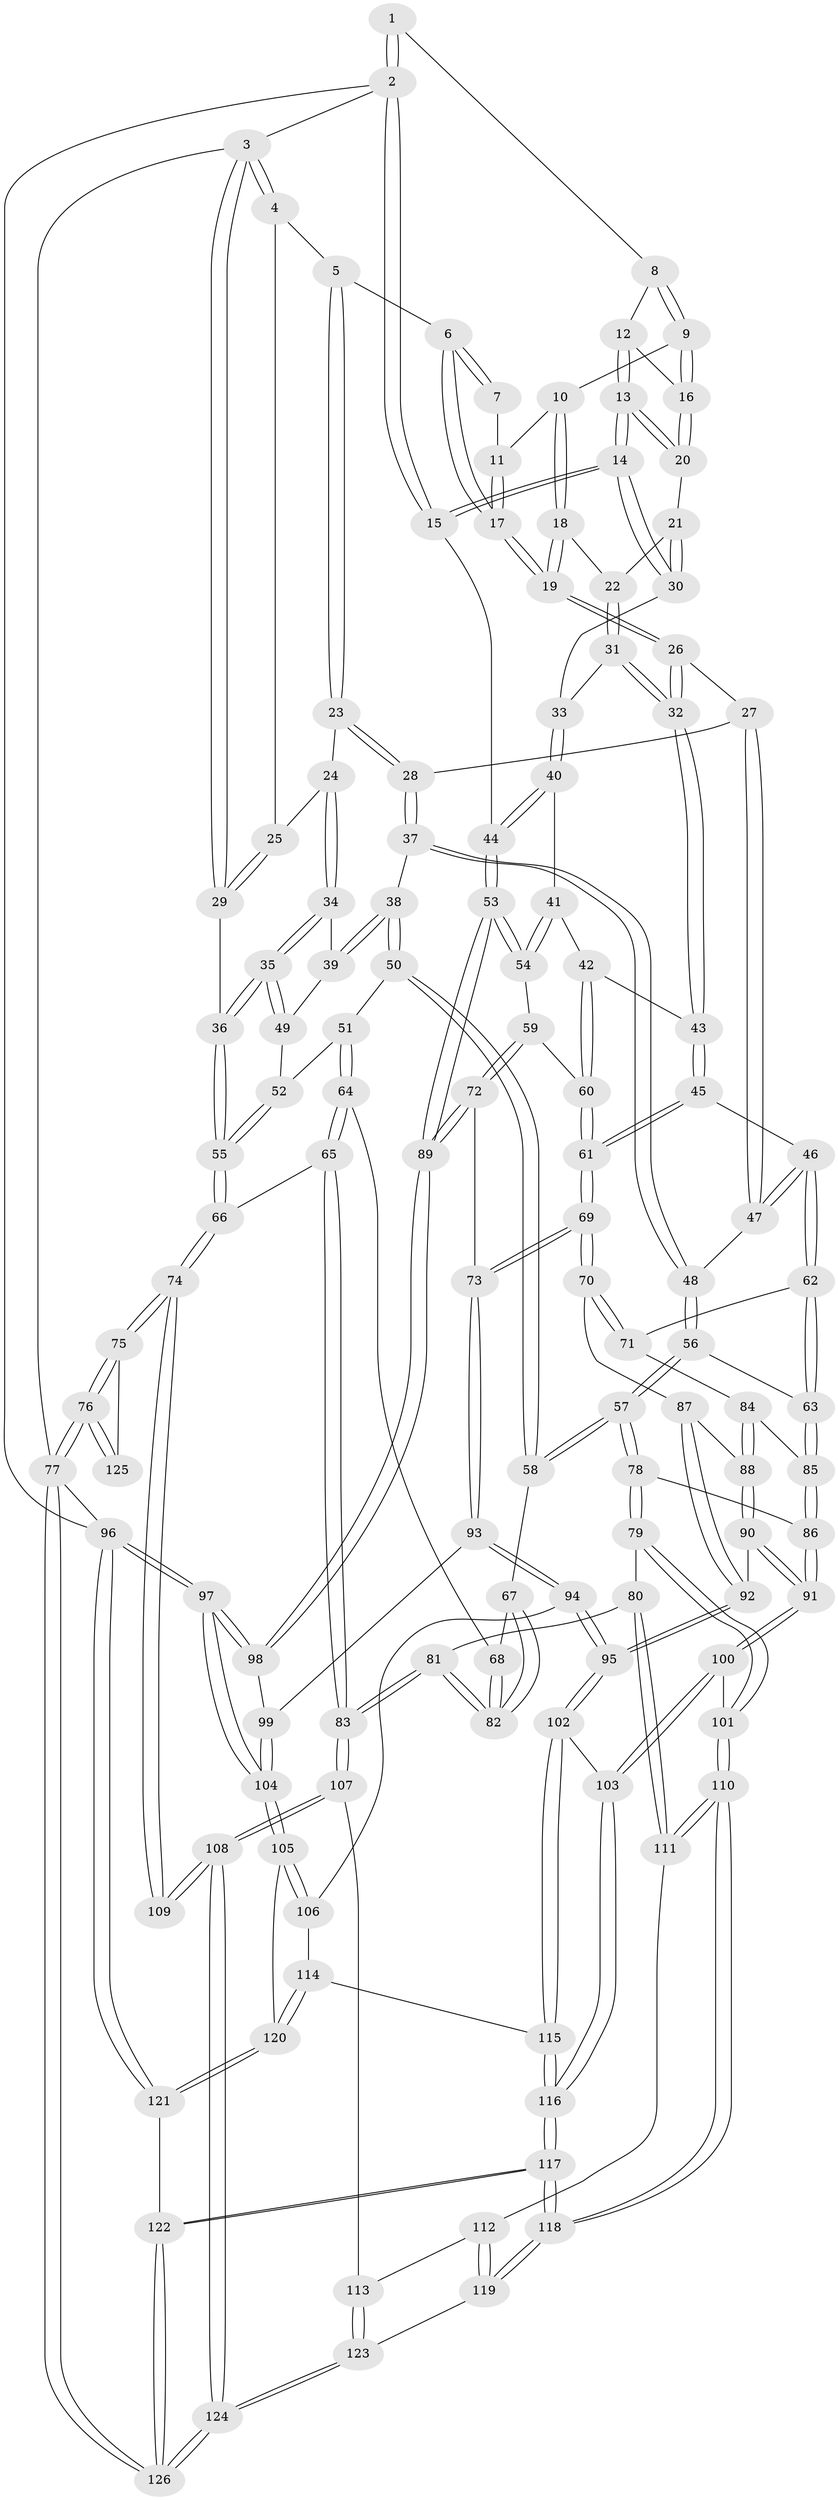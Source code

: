 // coarse degree distribution, {4: 0.4691358024691358, 6: 0.09876543209876543, 5: 0.32098765432098764, 3: 0.09876543209876543, 2: 0.012345679012345678}
// Generated by graph-tools (version 1.1) at 2025/52/02/27/25 19:52:40]
// undirected, 126 vertices, 312 edges
graph export_dot {
graph [start="1"]
  node [color=gray90,style=filled];
  1 [pos="+0.8802092053100415+0"];
  2 [pos="+1+0"];
  3 [pos="+0+0"];
  4 [pos="+0.16761944770966838+0"];
  5 [pos="+0.4414915438102383+0"];
  6 [pos="+0.45474024578529243+0"];
  7 [pos="+0.8503262845158357+0"];
  8 [pos="+0.9572874983950332+0.06065694150267885"];
  9 [pos="+0.9113039913370286+0.10507163900757743"];
  10 [pos="+0.8447860121936266+0.03484729978274332"];
  11 [pos="+0.8306861028426045+0"];
  12 [pos="+0.959529319189176+0.06955850429534752"];
  13 [pos="+1+0.1922046900944998"];
  14 [pos="+1+0.20519320046570028"];
  15 [pos="+1+0.22276884523614837"];
  16 [pos="+0.9332528463269845+0.12958399171482202"];
  17 [pos="+0.6824140437164622+0.15005322640765265"];
  18 [pos="+0.832761756733442+0.10767483512315514"];
  19 [pos="+0.6834156362128948+0.1676503503937244"];
  20 [pos="+0.940244637067141+0.15928144869927513"];
  21 [pos="+0.8891053473859664+0.18478166212466565"];
  22 [pos="+0.8591557750833332+0.1876688971585818"];
  23 [pos="+0.4007290071038292+0.018045960159574853"];
  24 [pos="+0.20682251262365992+0.15073640938938407"];
  25 [pos="+0.15060582475778841+0.12136685707698938"];
  26 [pos="+0.6794289683953235+0.18687535223189486"];
  27 [pos="+0.5078821151113051+0.21158190774130156"];
  28 [pos="+0.46923387045820397+0.20123943127026203"];
  29 [pos="+0+0.05686745841062668"];
  30 [pos="+0.9485507663230922+0.2691205724639838"];
  31 [pos="+0.8298068363620413+0.2233758986268565"];
  32 [pos="+0.7488162601176089+0.2827701483791396"];
  33 [pos="+0.9325435486773708+0.2858893705675466"];
  34 [pos="+0.20654396961049556+0.23104496258335946"];
  35 [pos="+0+0.2888660548328688"];
  36 [pos="+0+0.2924120538391119"];
  37 [pos="+0.3975633085154898+0.31885558659259033"];
  38 [pos="+0.3331035379216534+0.3315016424358073"];
  39 [pos="+0.2108569750468929+0.24202853139232214"];
  40 [pos="+0.9213614108511318+0.31639587676805403"];
  41 [pos="+0.8951100226740205+0.346824935114436"];
  42 [pos="+0.8534367494592898+0.3649895910880164"];
  43 [pos="+0.7497706417068112+0.3329924289247019"];
  44 [pos="+1+0.4126992077923494"];
  45 [pos="+0.7050627458588602+0.39066538189385086"];
  46 [pos="+0.6611835530726006+0.4148387346959618"];
  47 [pos="+0.6230281354372967+0.39510555980794554"];
  48 [pos="+0.4483726033355243+0.3939661115053307"];
  49 [pos="+0.1554952504154665+0.337697142415202"];
  50 [pos="+0.27316738020363396+0.43141671317482455"];
  51 [pos="+0.2222947748414139+0.4439604635036703"];
  52 [pos="+0.15595143669859646+0.36478603316139424"];
  53 [pos="+1+0.46549340209915235"];
  54 [pos="+1+0.45951278616516095"];
  55 [pos="+0+0.5447575046134888"];
  56 [pos="+0.4451575356949388+0.5192982600617008"];
  57 [pos="+0.4046619457588446+0.5470240103326092"];
  58 [pos="+0.3385648345421977+0.5231813510493526"];
  59 [pos="+0.9703824966679464+0.4753840643863138"];
  60 [pos="+0.8945610625693481+0.44807682567521223"];
  61 [pos="+0.822405885053769+0.5296658502583511"];
  62 [pos="+0.6552397829355697+0.4323525662736571"];
  63 [pos="+0.5604110296912806+0.5485958799433842"];
  64 [pos="+0.14720115275954557+0.5314434431912543"];
  65 [pos="+0+0.5825426783406713"];
  66 [pos="+0+0.5560506166513736"];
  67 [pos="+0.2782647705098666+0.5670114098056107"];
  68 [pos="+0.1879895124276279+0.5534107270831294"];
  69 [pos="+0.8294465430293874+0.6106966395951299"];
  70 [pos="+0.7459243616300463+0.6018432481309762"];
  71 [pos="+0.7219558295204204+0.5835967466467094"];
  72 [pos="+0.8790871969648424+0.5933051284288487"];
  73 [pos="+0.8315827261262074+0.6128690391776188"];
  74 [pos="+0+0.768776315396871"];
  75 [pos="+0+1"];
  76 [pos="+0+1"];
  77 [pos="+0+1"];
  78 [pos="+0.397397508920058+0.6152427208713394"];
  79 [pos="+0.3502916845275873+0.6937264155189832"];
  80 [pos="+0.29083123024402313+0.729733913024836"];
  81 [pos="+0.2853353251535027+0.7293678330746227"];
  82 [pos="+0.28000868577871474+0.7075604770604254"];
  83 [pos="+0.18814485840825496+0.7674869933352443"];
  84 [pos="+0.622006112460969+0.5987251811738149"];
  85 [pos="+0.5680434054334174+0.5725837744601567"];
  86 [pos="+0.5379530362221855+0.6868801148804949"];
  87 [pos="+0.7036969806623525+0.6463127703621323"];
  88 [pos="+0.6449899564957324+0.6376992499330323"];
  89 [pos="+1+0.6117202711293088"];
  90 [pos="+0.632657113877166+0.7251883366322689"];
  91 [pos="+0.5480274794914912+0.7428203299932356"];
  92 [pos="+0.6816495331523745+0.7317755879999627"];
  93 [pos="+0.848288120127458+0.7081640792497244"];
  94 [pos="+0.7843107149641259+0.7576586921138175"];
  95 [pos="+0.7446688805505218+0.7747342009683753"];
  96 [pos="+1+1"];
  97 [pos="+1+1"];
  98 [pos="+1+0.6380216986487313"];
  99 [pos="+0.8815584237202505+0.7255003758160523"];
  100 [pos="+0.5397869475044459+0.7572106145057727"];
  101 [pos="+0.5223721823433395+0.7639306634847939"];
  102 [pos="+0.719859985364779+0.8439310398692985"];
  103 [pos="+0.5547026497567183+0.7820939743375314"];
  104 [pos="+0.969777347878733+0.9303998550996772"];
  105 [pos="+0.9397368588327604+0.9259057919571673"];
  106 [pos="+0.8292627543631723+0.8460700393313668"];
  107 [pos="+0.17013953330737788+0.832574565115297"];
  108 [pos="+0.12979006426781928+0.8805176332442088"];
  109 [pos="+0.11854901783759046+0.8809196561401867"];
  110 [pos="+0.43738207864245976+0.8559595208306424"];
  111 [pos="+0.3750429453234521+0.8435173529480721"];
  112 [pos="+0.36381863973899786+0.8592172934803485"];
  113 [pos="+0.27772252896517063+0.915222903150272"];
  114 [pos="+0.770498132633971+0.9016144860795096"];
  115 [pos="+0.7185326892309498+0.8550127003234093"];
  116 [pos="+0.6113364447110259+0.9447726925395462"];
  117 [pos="+0.5580315139735031+1"];
  118 [pos="+0.4975607539512136+1"];
  119 [pos="+0.3575846409633868+0.9481628109878136"];
  120 [pos="+0.7926590982048288+0.9307770379252347"];
  121 [pos="+0.651750368705551+1"];
  122 [pos="+0.5690657893417436+1"];
  123 [pos="+0.29111928481086985+0.9757387483491107"];
  124 [pos="+0.19707068959367563+1"];
  125 [pos="+0.10704556119180632+0.8894807766724158"];
  126 [pos="+0.19541003605436774+1"];
  1 -- 2;
  1 -- 2;
  1 -- 8;
  2 -- 3;
  2 -- 15;
  2 -- 15;
  2 -- 96;
  3 -- 4;
  3 -- 4;
  3 -- 29;
  3 -- 29;
  3 -- 77;
  4 -- 5;
  4 -- 25;
  5 -- 6;
  5 -- 23;
  5 -- 23;
  6 -- 7;
  6 -- 7;
  6 -- 17;
  6 -- 17;
  7 -- 11;
  8 -- 9;
  8 -- 9;
  8 -- 12;
  9 -- 10;
  9 -- 16;
  9 -- 16;
  10 -- 11;
  10 -- 18;
  10 -- 18;
  11 -- 17;
  11 -- 17;
  12 -- 13;
  12 -- 13;
  12 -- 16;
  13 -- 14;
  13 -- 14;
  13 -- 20;
  13 -- 20;
  14 -- 15;
  14 -- 15;
  14 -- 30;
  14 -- 30;
  15 -- 44;
  16 -- 20;
  16 -- 20;
  17 -- 19;
  17 -- 19;
  18 -- 19;
  18 -- 19;
  18 -- 22;
  19 -- 26;
  19 -- 26;
  20 -- 21;
  21 -- 22;
  21 -- 30;
  21 -- 30;
  22 -- 31;
  22 -- 31;
  23 -- 24;
  23 -- 28;
  23 -- 28;
  24 -- 25;
  24 -- 34;
  24 -- 34;
  25 -- 29;
  25 -- 29;
  26 -- 27;
  26 -- 32;
  26 -- 32;
  27 -- 28;
  27 -- 47;
  27 -- 47;
  28 -- 37;
  28 -- 37;
  29 -- 36;
  30 -- 33;
  31 -- 32;
  31 -- 32;
  31 -- 33;
  32 -- 43;
  32 -- 43;
  33 -- 40;
  33 -- 40;
  34 -- 35;
  34 -- 35;
  34 -- 39;
  35 -- 36;
  35 -- 36;
  35 -- 49;
  35 -- 49;
  36 -- 55;
  36 -- 55;
  37 -- 38;
  37 -- 48;
  37 -- 48;
  38 -- 39;
  38 -- 39;
  38 -- 50;
  38 -- 50;
  39 -- 49;
  40 -- 41;
  40 -- 44;
  40 -- 44;
  41 -- 42;
  41 -- 54;
  41 -- 54;
  42 -- 43;
  42 -- 60;
  42 -- 60;
  43 -- 45;
  43 -- 45;
  44 -- 53;
  44 -- 53;
  45 -- 46;
  45 -- 61;
  45 -- 61;
  46 -- 47;
  46 -- 47;
  46 -- 62;
  46 -- 62;
  47 -- 48;
  48 -- 56;
  48 -- 56;
  49 -- 52;
  50 -- 51;
  50 -- 58;
  50 -- 58;
  51 -- 52;
  51 -- 64;
  51 -- 64;
  52 -- 55;
  52 -- 55;
  53 -- 54;
  53 -- 54;
  53 -- 89;
  53 -- 89;
  54 -- 59;
  55 -- 66;
  55 -- 66;
  56 -- 57;
  56 -- 57;
  56 -- 63;
  57 -- 58;
  57 -- 58;
  57 -- 78;
  57 -- 78;
  58 -- 67;
  59 -- 60;
  59 -- 72;
  59 -- 72;
  60 -- 61;
  60 -- 61;
  61 -- 69;
  61 -- 69;
  62 -- 63;
  62 -- 63;
  62 -- 71;
  63 -- 85;
  63 -- 85;
  64 -- 65;
  64 -- 65;
  64 -- 68;
  65 -- 66;
  65 -- 83;
  65 -- 83;
  66 -- 74;
  66 -- 74;
  67 -- 68;
  67 -- 82;
  67 -- 82;
  68 -- 82;
  68 -- 82;
  69 -- 70;
  69 -- 70;
  69 -- 73;
  69 -- 73;
  70 -- 71;
  70 -- 71;
  70 -- 87;
  71 -- 84;
  72 -- 73;
  72 -- 89;
  72 -- 89;
  73 -- 93;
  73 -- 93;
  74 -- 75;
  74 -- 75;
  74 -- 109;
  74 -- 109;
  75 -- 76;
  75 -- 76;
  75 -- 125;
  76 -- 77;
  76 -- 77;
  76 -- 125;
  76 -- 125;
  77 -- 126;
  77 -- 126;
  77 -- 96;
  78 -- 79;
  78 -- 79;
  78 -- 86;
  79 -- 80;
  79 -- 101;
  79 -- 101;
  80 -- 81;
  80 -- 111;
  80 -- 111;
  81 -- 82;
  81 -- 82;
  81 -- 83;
  81 -- 83;
  83 -- 107;
  83 -- 107;
  84 -- 85;
  84 -- 88;
  84 -- 88;
  85 -- 86;
  85 -- 86;
  86 -- 91;
  86 -- 91;
  87 -- 88;
  87 -- 92;
  87 -- 92;
  88 -- 90;
  88 -- 90;
  89 -- 98;
  89 -- 98;
  90 -- 91;
  90 -- 91;
  90 -- 92;
  91 -- 100;
  91 -- 100;
  92 -- 95;
  92 -- 95;
  93 -- 94;
  93 -- 94;
  93 -- 99;
  94 -- 95;
  94 -- 95;
  94 -- 106;
  95 -- 102;
  95 -- 102;
  96 -- 97;
  96 -- 97;
  96 -- 121;
  96 -- 121;
  97 -- 98;
  97 -- 98;
  97 -- 104;
  97 -- 104;
  98 -- 99;
  99 -- 104;
  99 -- 104;
  100 -- 101;
  100 -- 103;
  100 -- 103;
  101 -- 110;
  101 -- 110;
  102 -- 103;
  102 -- 115;
  102 -- 115;
  103 -- 116;
  103 -- 116;
  104 -- 105;
  104 -- 105;
  105 -- 106;
  105 -- 106;
  105 -- 120;
  106 -- 114;
  107 -- 108;
  107 -- 108;
  107 -- 113;
  108 -- 109;
  108 -- 109;
  108 -- 124;
  108 -- 124;
  110 -- 111;
  110 -- 111;
  110 -- 118;
  110 -- 118;
  111 -- 112;
  112 -- 113;
  112 -- 119;
  112 -- 119;
  113 -- 123;
  113 -- 123;
  114 -- 115;
  114 -- 120;
  114 -- 120;
  115 -- 116;
  115 -- 116;
  116 -- 117;
  116 -- 117;
  117 -- 118;
  117 -- 118;
  117 -- 122;
  117 -- 122;
  118 -- 119;
  118 -- 119;
  119 -- 123;
  120 -- 121;
  120 -- 121;
  121 -- 122;
  122 -- 126;
  122 -- 126;
  123 -- 124;
  123 -- 124;
  124 -- 126;
  124 -- 126;
}
